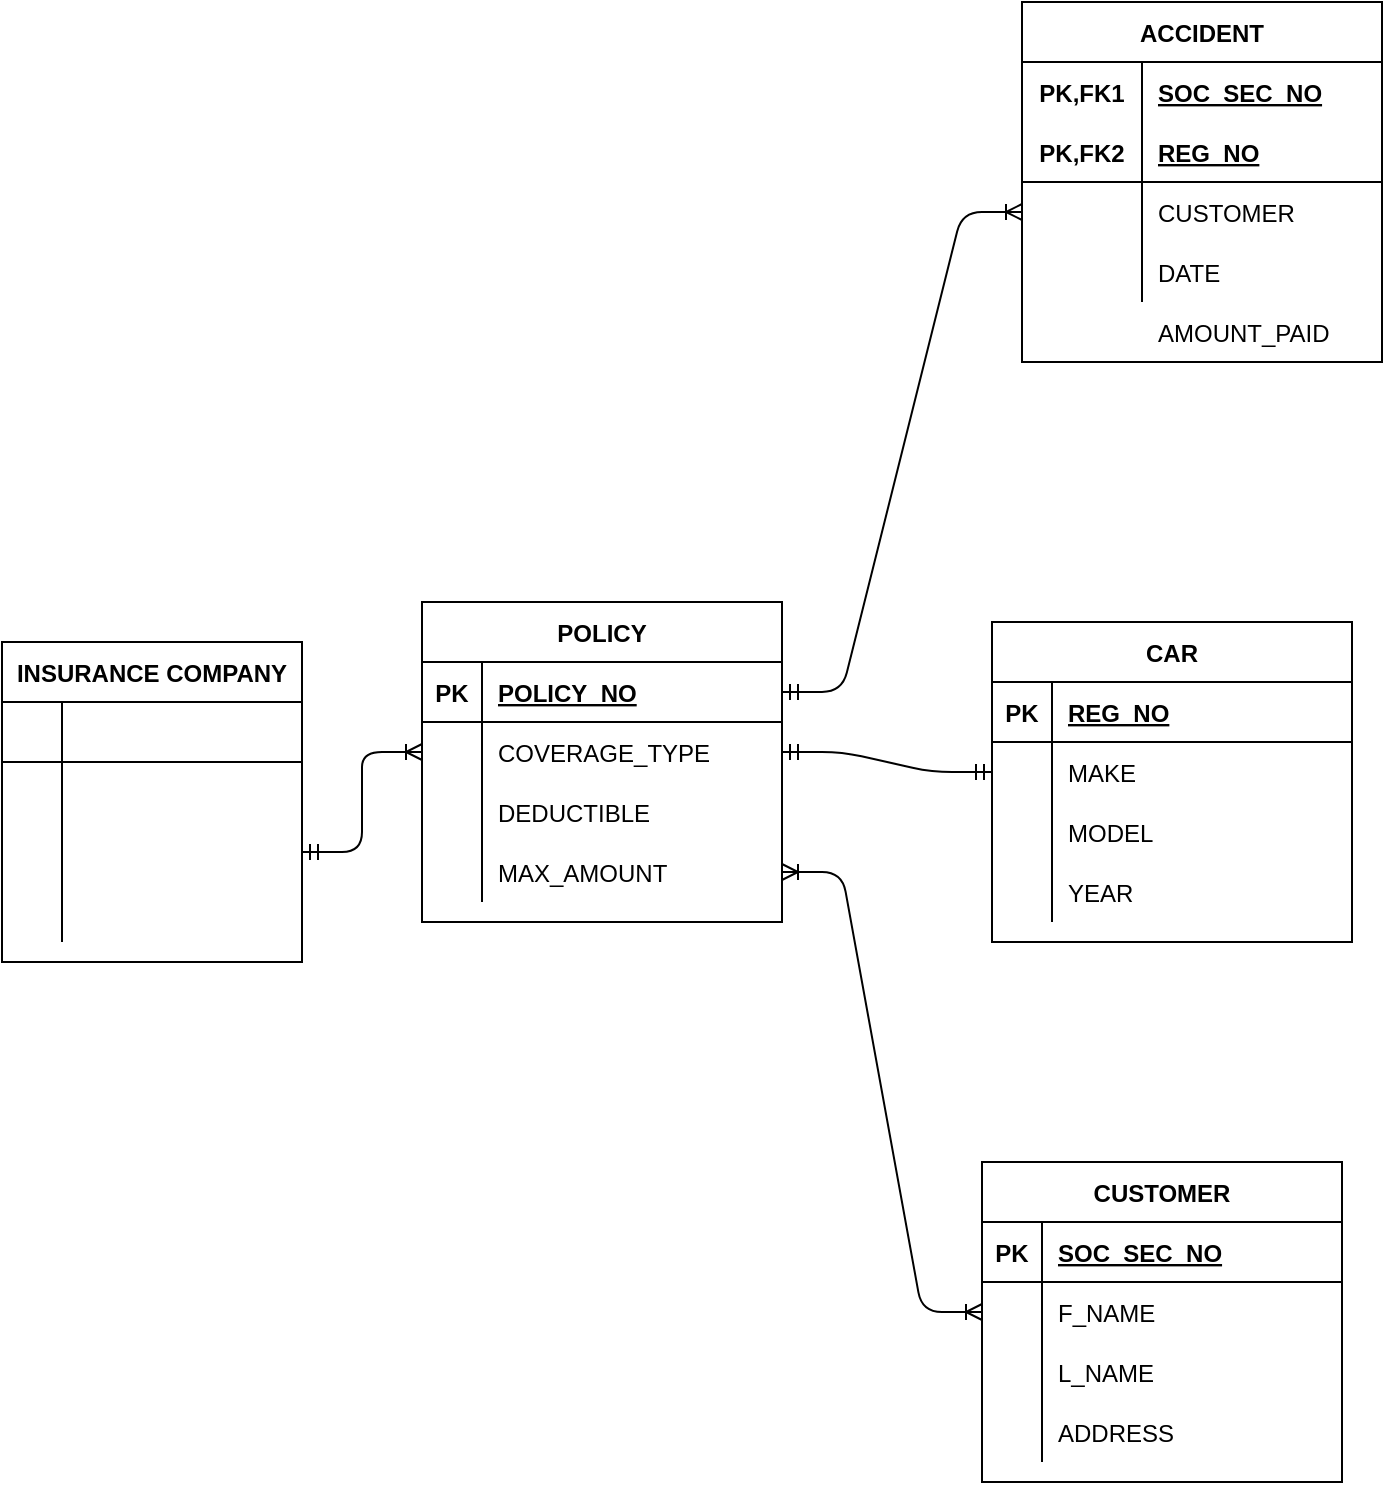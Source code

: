 <mxfile version="13.7.9" type="device"><diagram id="4oCGfMvNwz3n_GDPfIF8" name="Page-1"><mxGraphModel dx="918" dy="1427" grid="1" gridSize="10" guides="1" tooltips="1" connect="1" arrows="1" fold="1" page="1" pageScale="1" pageWidth="850" pageHeight="1100" math="0" shadow="0"><root><mxCell id="0"/><mxCell id="1" parent="0"/><mxCell id="aKJityNHnYSPcmRZwbwO-5" value="" style="edgeStyle=entityRelationEdgeStyle;fontSize=12;html=1;endArrow=ERoneToMany;startArrow=ERmandOne;exitX=1;exitY=0.5;exitDx=0;exitDy=0;entryX=0;entryY=0.5;entryDx=0;entryDy=0;" edge="1" parent="1" source="aKJityNHnYSPcmRZwbwO-22" target="aKJityNHnYSPcmRZwbwO-32"><mxGeometry width="100" height="100" relative="1" as="geometry"><mxPoint x="190" y="440" as="sourcePoint"/><mxPoint x="296.96" y="437.98" as="targetPoint"/></mxGeometry></mxCell><mxCell id="aKJityNHnYSPcmRZwbwO-8" value="" style="edgeStyle=entityRelationEdgeStyle;fontSize=12;html=1;endArrow=ERoneToMany;startArrow=ERmandOne;entryX=0;entryY=0.5;entryDx=0;entryDy=0;exitX=1;exitY=0.5;exitDx=0;exitDy=0;" edge="1" parent="1" source="aKJityNHnYSPcmRZwbwO-29" target="aKJityNHnYSPcmRZwbwO-49"><mxGeometry width="100" height="100" relative="1" as="geometry"><mxPoint x="410" y="345" as="sourcePoint"/><mxPoint x="470" y="160" as="targetPoint"/></mxGeometry></mxCell><mxCell id="aKJityNHnYSPcmRZwbwO-12" value="" style="edgeStyle=entityRelationEdgeStyle;fontSize=12;html=1;endArrow=ERoneToMany;startArrow=ERoneToMany;exitX=1;exitY=0.5;exitDx=0;exitDy=0;entryX=0;entryY=0.5;entryDx=0;entryDy=0;" edge="1" parent="1" source="aKJityNHnYSPcmRZwbwO-38" target="aKJityNHnYSPcmRZwbwO-60"><mxGeometry width="100" height="100" relative="1" as="geometry"><mxPoint x="410.0" y="384" as="sourcePoint"/><mxPoint x="477.92" y="515" as="targetPoint"/></mxGeometry></mxCell><mxCell id="aKJityNHnYSPcmRZwbwO-55" value="AMOUNT_PAID" style="shape=partialRectangle;connectable=0;fillColor=none;top=0;left=0;bottom=0;right=0;align=left;spacingLeft=6;overflow=hidden;" vertex="1" parent="1"><mxGeometry x="590" y="200" width="120" height="30" as="geometry"/></mxCell><mxCell id="aKJityNHnYSPcmRZwbwO-15" value="INSURANCE COMPANY" style="shape=table;startSize=30;container=1;collapsible=1;childLayout=tableLayout;fixedRows=1;rowLines=0;fontStyle=1;align=center;resizeLast=1;" vertex="1" parent="1"><mxGeometry x="20" y="370" width="150" height="160" as="geometry"/></mxCell><mxCell id="aKJityNHnYSPcmRZwbwO-16" value="" style="shape=partialRectangle;collapsible=0;dropTarget=0;pointerEvents=0;fillColor=none;top=0;left=0;bottom=1;right=0;points=[[0,0.5],[1,0.5]];portConstraint=eastwest;" vertex="1" parent="aKJityNHnYSPcmRZwbwO-15"><mxGeometry y="30" width="150" height="30" as="geometry"/></mxCell><mxCell id="aKJityNHnYSPcmRZwbwO-17" value="" style="shape=partialRectangle;connectable=0;fillColor=none;top=0;left=0;bottom=0;right=0;fontStyle=1;overflow=hidden;" vertex="1" parent="aKJityNHnYSPcmRZwbwO-16"><mxGeometry width="30" height="30" as="geometry"/></mxCell><mxCell id="aKJityNHnYSPcmRZwbwO-18" value="" style="shape=partialRectangle;connectable=0;fillColor=none;top=0;left=0;bottom=0;right=0;align=left;spacingLeft=6;fontStyle=5;overflow=hidden;" vertex="1" parent="aKJityNHnYSPcmRZwbwO-16"><mxGeometry x="30" width="120" height="30" as="geometry"/></mxCell><mxCell id="aKJityNHnYSPcmRZwbwO-19" value="" style="shape=partialRectangle;collapsible=0;dropTarget=0;pointerEvents=0;fillColor=none;top=0;left=0;bottom=0;right=0;points=[[0,0.5],[1,0.5]];portConstraint=eastwest;" vertex="1" parent="aKJityNHnYSPcmRZwbwO-15"><mxGeometry y="60" width="150" height="30" as="geometry"/></mxCell><mxCell id="aKJityNHnYSPcmRZwbwO-20" value="" style="shape=partialRectangle;connectable=0;fillColor=none;top=0;left=0;bottom=0;right=0;editable=1;overflow=hidden;" vertex="1" parent="aKJityNHnYSPcmRZwbwO-19"><mxGeometry width="30" height="30" as="geometry"/></mxCell><mxCell id="aKJityNHnYSPcmRZwbwO-21" value="" style="shape=partialRectangle;connectable=0;fillColor=none;top=0;left=0;bottom=0;right=0;align=left;spacingLeft=6;overflow=hidden;" vertex="1" parent="aKJityNHnYSPcmRZwbwO-19"><mxGeometry x="30" width="120" height="30" as="geometry"/></mxCell><mxCell id="aKJityNHnYSPcmRZwbwO-22" value="" style="shape=partialRectangle;collapsible=0;dropTarget=0;pointerEvents=0;fillColor=none;top=0;left=0;bottom=0;right=0;points=[[0,0.5],[1,0.5]];portConstraint=eastwest;" vertex="1" parent="aKJityNHnYSPcmRZwbwO-15"><mxGeometry y="90" width="150" height="30" as="geometry"/></mxCell><mxCell id="aKJityNHnYSPcmRZwbwO-23" value="" style="shape=partialRectangle;connectable=0;fillColor=none;top=0;left=0;bottom=0;right=0;editable=1;overflow=hidden;" vertex="1" parent="aKJityNHnYSPcmRZwbwO-22"><mxGeometry width="30" height="30" as="geometry"/></mxCell><mxCell id="aKJityNHnYSPcmRZwbwO-24" value="" style="shape=partialRectangle;connectable=0;fillColor=none;top=0;left=0;bottom=0;right=0;align=left;spacingLeft=6;overflow=hidden;" vertex="1" parent="aKJityNHnYSPcmRZwbwO-22"><mxGeometry x="30" width="120" height="30" as="geometry"/></mxCell><mxCell id="aKJityNHnYSPcmRZwbwO-25" value="" style="shape=partialRectangle;collapsible=0;dropTarget=0;pointerEvents=0;fillColor=none;top=0;left=0;bottom=0;right=0;points=[[0,0.5],[1,0.5]];portConstraint=eastwest;" vertex="1" parent="aKJityNHnYSPcmRZwbwO-15"><mxGeometry y="120" width="150" height="30" as="geometry"/></mxCell><mxCell id="aKJityNHnYSPcmRZwbwO-26" value="" style="shape=partialRectangle;connectable=0;fillColor=none;top=0;left=0;bottom=0;right=0;editable=1;overflow=hidden;" vertex="1" parent="aKJityNHnYSPcmRZwbwO-25"><mxGeometry width="30" height="30" as="geometry"/></mxCell><mxCell id="aKJityNHnYSPcmRZwbwO-27" value="" style="shape=partialRectangle;connectable=0;fillColor=none;top=0;left=0;bottom=0;right=0;align=left;spacingLeft=6;overflow=hidden;" vertex="1" parent="aKJityNHnYSPcmRZwbwO-25"><mxGeometry x="30" width="120" height="30" as="geometry"/></mxCell><mxCell id="aKJityNHnYSPcmRZwbwO-28" value="POLICY" style="shape=table;startSize=30;container=1;collapsible=1;childLayout=tableLayout;fixedRows=1;rowLines=0;fontStyle=1;align=center;resizeLast=1;" vertex="1" parent="1"><mxGeometry x="230" y="350" width="180" height="160" as="geometry"/></mxCell><mxCell id="aKJityNHnYSPcmRZwbwO-29" value="" style="shape=partialRectangle;collapsible=0;dropTarget=0;pointerEvents=0;fillColor=none;top=0;left=0;bottom=1;right=0;points=[[0,0.5],[1,0.5]];portConstraint=eastwest;" vertex="1" parent="aKJityNHnYSPcmRZwbwO-28"><mxGeometry y="30" width="180" height="30" as="geometry"/></mxCell><mxCell id="aKJityNHnYSPcmRZwbwO-30" value="PK" style="shape=partialRectangle;connectable=0;fillColor=none;top=0;left=0;bottom=0;right=0;fontStyle=1;overflow=hidden;" vertex="1" parent="aKJityNHnYSPcmRZwbwO-29"><mxGeometry width="30" height="30" as="geometry"/></mxCell><mxCell id="aKJityNHnYSPcmRZwbwO-31" value="POLICY_NO" style="shape=partialRectangle;connectable=0;fillColor=none;top=0;left=0;bottom=0;right=0;align=left;spacingLeft=6;fontStyle=5;overflow=hidden;" vertex="1" parent="aKJityNHnYSPcmRZwbwO-29"><mxGeometry x="30" width="150" height="30" as="geometry"/></mxCell><mxCell id="aKJityNHnYSPcmRZwbwO-32" value="" style="shape=partialRectangle;collapsible=0;dropTarget=0;pointerEvents=0;fillColor=none;top=0;left=0;bottom=0;right=0;points=[[0,0.5],[1,0.5]];portConstraint=eastwest;" vertex="1" parent="aKJityNHnYSPcmRZwbwO-28"><mxGeometry y="60" width="180" height="30" as="geometry"/></mxCell><mxCell id="aKJityNHnYSPcmRZwbwO-33" value="" style="shape=partialRectangle;connectable=0;fillColor=none;top=0;left=0;bottom=0;right=0;editable=1;overflow=hidden;" vertex="1" parent="aKJityNHnYSPcmRZwbwO-32"><mxGeometry width="30" height="30" as="geometry"/></mxCell><mxCell id="aKJityNHnYSPcmRZwbwO-34" value="COVERAGE_TYPE" style="shape=partialRectangle;connectable=0;fillColor=none;top=0;left=0;bottom=0;right=0;align=left;spacingLeft=6;overflow=hidden;" vertex="1" parent="aKJityNHnYSPcmRZwbwO-32"><mxGeometry x="30" width="150" height="30" as="geometry"/></mxCell><mxCell id="aKJityNHnYSPcmRZwbwO-35" value="" style="shape=partialRectangle;collapsible=0;dropTarget=0;pointerEvents=0;fillColor=none;top=0;left=0;bottom=0;right=0;points=[[0,0.5],[1,0.5]];portConstraint=eastwest;" vertex="1" parent="aKJityNHnYSPcmRZwbwO-28"><mxGeometry y="90" width="180" height="30" as="geometry"/></mxCell><mxCell id="aKJityNHnYSPcmRZwbwO-36" value="" style="shape=partialRectangle;connectable=0;fillColor=none;top=0;left=0;bottom=0;right=0;editable=1;overflow=hidden;" vertex="1" parent="aKJityNHnYSPcmRZwbwO-35"><mxGeometry width="30" height="30" as="geometry"/></mxCell><mxCell id="aKJityNHnYSPcmRZwbwO-37" value="DEDUCTIBLE" style="shape=partialRectangle;connectable=0;fillColor=none;top=0;left=0;bottom=0;right=0;align=left;spacingLeft=6;overflow=hidden;" vertex="1" parent="aKJityNHnYSPcmRZwbwO-35"><mxGeometry x="30" width="150" height="30" as="geometry"/></mxCell><mxCell id="aKJityNHnYSPcmRZwbwO-38" value="" style="shape=partialRectangle;collapsible=0;dropTarget=0;pointerEvents=0;fillColor=none;top=0;left=0;bottom=0;right=0;points=[[0,0.5],[1,0.5]];portConstraint=eastwest;" vertex="1" parent="aKJityNHnYSPcmRZwbwO-28"><mxGeometry y="120" width="180" height="30" as="geometry"/></mxCell><mxCell id="aKJityNHnYSPcmRZwbwO-39" value="" style="shape=partialRectangle;connectable=0;fillColor=none;top=0;left=0;bottom=0;right=0;editable=1;overflow=hidden;" vertex="1" parent="aKJityNHnYSPcmRZwbwO-38"><mxGeometry width="30" height="30" as="geometry"/></mxCell><mxCell id="aKJityNHnYSPcmRZwbwO-40" value="MAX_AMOUNT" style="shape=partialRectangle;connectable=0;fillColor=none;top=0;left=0;bottom=0;right=0;align=left;spacingLeft=6;overflow=hidden;" vertex="1" parent="aKJityNHnYSPcmRZwbwO-38"><mxGeometry x="30" width="150" height="30" as="geometry"/></mxCell><mxCell id="aKJityNHnYSPcmRZwbwO-56" value="CUSTOMER" style="shape=table;startSize=30;container=1;collapsible=1;childLayout=tableLayout;fixedRows=1;rowLines=0;fontStyle=1;align=center;resizeLast=1;" vertex="1" parent="1"><mxGeometry x="510" y="630" width="180" height="160" as="geometry"/></mxCell><mxCell id="aKJityNHnYSPcmRZwbwO-57" value="" style="shape=partialRectangle;collapsible=0;dropTarget=0;pointerEvents=0;fillColor=none;top=0;left=0;bottom=1;right=0;points=[[0,0.5],[1,0.5]];portConstraint=eastwest;" vertex="1" parent="aKJityNHnYSPcmRZwbwO-56"><mxGeometry y="30" width="180" height="30" as="geometry"/></mxCell><mxCell id="aKJityNHnYSPcmRZwbwO-58" value="PK" style="shape=partialRectangle;connectable=0;fillColor=none;top=0;left=0;bottom=0;right=0;fontStyle=1;overflow=hidden;" vertex="1" parent="aKJityNHnYSPcmRZwbwO-57"><mxGeometry width="30" height="30" as="geometry"/></mxCell><mxCell id="aKJityNHnYSPcmRZwbwO-59" value="SOC_SEC_NO" style="shape=partialRectangle;connectable=0;fillColor=none;top=0;left=0;bottom=0;right=0;align=left;spacingLeft=6;fontStyle=5;overflow=hidden;" vertex="1" parent="aKJityNHnYSPcmRZwbwO-57"><mxGeometry x="30" width="150" height="30" as="geometry"/></mxCell><mxCell id="aKJityNHnYSPcmRZwbwO-60" value="" style="shape=partialRectangle;collapsible=0;dropTarget=0;pointerEvents=0;fillColor=none;top=0;left=0;bottom=0;right=0;points=[[0,0.5],[1,0.5]];portConstraint=eastwest;" vertex="1" parent="aKJityNHnYSPcmRZwbwO-56"><mxGeometry y="60" width="180" height="30" as="geometry"/></mxCell><mxCell id="aKJityNHnYSPcmRZwbwO-61" value="" style="shape=partialRectangle;connectable=0;fillColor=none;top=0;left=0;bottom=0;right=0;editable=1;overflow=hidden;" vertex="1" parent="aKJityNHnYSPcmRZwbwO-60"><mxGeometry width="30" height="30" as="geometry"/></mxCell><mxCell id="aKJityNHnYSPcmRZwbwO-62" value="F_NAME" style="shape=partialRectangle;connectable=0;fillColor=none;top=0;left=0;bottom=0;right=0;align=left;spacingLeft=6;overflow=hidden;" vertex="1" parent="aKJityNHnYSPcmRZwbwO-60"><mxGeometry x="30" width="150" height="30" as="geometry"/></mxCell><mxCell id="aKJityNHnYSPcmRZwbwO-63" value="" style="shape=partialRectangle;collapsible=0;dropTarget=0;pointerEvents=0;fillColor=none;top=0;left=0;bottom=0;right=0;points=[[0,0.5],[1,0.5]];portConstraint=eastwest;" vertex="1" parent="aKJityNHnYSPcmRZwbwO-56"><mxGeometry y="90" width="180" height="30" as="geometry"/></mxCell><mxCell id="aKJityNHnYSPcmRZwbwO-64" value="" style="shape=partialRectangle;connectable=0;fillColor=none;top=0;left=0;bottom=0;right=0;editable=1;overflow=hidden;" vertex="1" parent="aKJityNHnYSPcmRZwbwO-63"><mxGeometry width="30" height="30" as="geometry"/></mxCell><mxCell id="aKJityNHnYSPcmRZwbwO-65" value="L_NAME" style="shape=partialRectangle;connectable=0;fillColor=none;top=0;left=0;bottom=0;right=0;align=left;spacingLeft=6;overflow=hidden;" vertex="1" parent="aKJityNHnYSPcmRZwbwO-63"><mxGeometry x="30" width="150" height="30" as="geometry"/></mxCell><mxCell id="aKJityNHnYSPcmRZwbwO-66" value="" style="shape=partialRectangle;collapsible=0;dropTarget=0;pointerEvents=0;fillColor=none;top=0;left=0;bottom=0;right=0;points=[[0,0.5],[1,0.5]];portConstraint=eastwest;" vertex="1" parent="aKJityNHnYSPcmRZwbwO-56"><mxGeometry y="120" width="180" height="30" as="geometry"/></mxCell><mxCell id="aKJityNHnYSPcmRZwbwO-67" value="" style="shape=partialRectangle;connectable=0;fillColor=none;top=0;left=0;bottom=0;right=0;editable=1;overflow=hidden;" vertex="1" parent="aKJityNHnYSPcmRZwbwO-66"><mxGeometry width="30" height="30" as="geometry"/></mxCell><mxCell id="aKJityNHnYSPcmRZwbwO-68" value="ADDRESS" style="shape=partialRectangle;connectable=0;fillColor=none;top=0;left=0;bottom=0;right=0;align=left;spacingLeft=6;overflow=hidden;" vertex="1" parent="aKJityNHnYSPcmRZwbwO-66"><mxGeometry x="30" width="150" height="30" as="geometry"/></mxCell><mxCell id="aKJityNHnYSPcmRZwbwO-69" value="CAR" style="shape=table;startSize=30;container=1;collapsible=1;childLayout=tableLayout;fixedRows=1;rowLines=0;fontStyle=1;align=center;resizeLast=1;" vertex="1" parent="1"><mxGeometry x="515" y="360" width="180" height="160" as="geometry"/></mxCell><mxCell id="aKJityNHnYSPcmRZwbwO-70" value="" style="shape=partialRectangle;collapsible=0;dropTarget=0;pointerEvents=0;fillColor=none;top=0;left=0;bottom=1;right=0;points=[[0,0.5],[1,0.5]];portConstraint=eastwest;" vertex="1" parent="aKJityNHnYSPcmRZwbwO-69"><mxGeometry y="30" width="180" height="30" as="geometry"/></mxCell><mxCell id="aKJityNHnYSPcmRZwbwO-71" value="PK" style="shape=partialRectangle;connectable=0;fillColor=none;top=0;left=0;bottom=0;right=0;fontStyle=1;overflow=hidden;" vertex="1" parent="aKJityNHnYSPcmRZwbwO-70"><mxGeometry width="30" height="30" as="geometry"/></mxCell><mxCell id="aKJityNHnYSPcmRZwbwO-72" value="REG_NO" style="shape=partialRectangle;connectable=0;fillColor=none;top=0;left=0;bottom=0;right=0;align=left;spacingLeft=6;fontStyle=5;overflow=hidden;" vertex="1" parent="aKJityNHnYSPcmRZwbwO-70"><mxGeometry x="30" width="150" height="30" as="geometry"/></mxCell><mxCell id="aKJityNHnYSPcmRZwbwO-73" value="" style="shape=partialRectangle;collapsible=0;dropTarget=0;pointerEvents=0;fillColor=none;top=0;left=0;bottom=0;right=0;points=[[0,0.5],[1,0.5]];portConstraint=eastwest;" vertex="1" parent="aKJityNHnYSPcmRZwbwO-69"><mxGeometry y="60" width="180" height="30" as="geometry"/></mxCell><mxCell id="aKJityNHnYSPcmRZwbwO-74" value="" style="shape=partialRectangle;connectable=0;fillColor=none;top=0;left=0;bottom=0;right=0;editable=1;overflow=hidden;" vertex="1" parent="aKJityNHnYSPcmRZwbwO-73"><mxGeometry width="30" height="30" as="geometry"/></mxCell><mxCell id="aKJityNHnYSPcmRZwbwO-75" value="MAKE" style="shape=partialRectangle;connectable=0;fillColor=none;top=0;left=0;bottom=0;right=0;align=left;spacingLeft=6;overflow=hidden;" vertex="1" parent="aKJityNHnYSPcmRZwbwO-73"><mxGeometry x="30" width="150" height="30" as="geometry"/></mxCell><mxCell id="aKJityNHnYSPcmRZwbwO-76" value="" style="shape=partialRectangle;collapsible=0;dropTarget=0;pointerEvents=0;fillColor=none;top=0;left=0;bottom=0;right=0;points=[[0,0.5],[1,0.5]];portConstraint=eastwest;" vertex="1" parent="aKJityNHnYSPcmRZwbwO-69"><mxGeometry y="90" width="180" height="30" as="geometry"/></mxCell><mxCell id="aKJityNHnYSPcmRZwbwO-77" value="" style="shape=partialRectangle;connectable=0;fillColor=none;top=0;left=0;bottom=0;right=0;editable=1;overflow=hidden;" vertex="1" parent="aKJityNHnYSPcmRZwbwO-76"><mxGeometry width="30" height="30" as="geometry"/></mxCell><mxCell id="aKJityNHnYSPcmRZwbwO-78" value="MODEL" style="shape=partialRectangle;connectable=0;fillColor=none;top=0;left=0;bottom=0;right=0;align=left;spacingLeft=6;overflow=hidden;" vertex="1" parent="aKJityNHnYSPcmRZwbwO-76"><mxGeometry x="30" width="150" height="30" as="geometry"/></mxCell><mxCell id="aKJityNHnYSPcmRZwbwO-79" value="" style="shape=partialRectangle;collapsible=0;dropTarget=0;pointerEvents=0;fillColor=none;top=0;left=0;bottom=0;right=0;points=[[0,0.5],[1,0.5]];portConstraint=eastwest;" vertex="1" parent="aKJityNHnYSPcmRZwbwO-69"><mxGeometry y="120" width="180" height="30" as="geometry"/></mxCell><mxCell id="aKJityNHnYSPcmRZwbwO-80" value="" style="shape=partialRectangle;connectable=0;fillColor=none;top=0;left=0;bottom=0;right=0;editable=1;overflow=hidden;" vertex="1" parent="aKJityNHnYSPcmRZwbwO-79"><mxGeometry width="30" height="30" as="geometry"/></mxCell><mxCell id="aKJityNHnYSPcmRZwbwO-81" value="YEAR" style="shape=partialRectangle;connectable=0;fillColor=none;top=0;left=0;bottom=0;right=0;align=left;spacingLeft=6;overflow=hidden;" vertex="1" parent="aKJityNHnYSPcmRZwbwO-79"><mxGeometry x="30" width="150" height="30" as="geometry"/></mxCell><mxCell id="aKJityNHnYSPcmRZwbwO-83" value="" style="edgeStyle=entityRelationEdgeStyle;fontSize=12;html=1;endArrow=ERmandOne;startArrow=ERmandOne;entryX=0;entryY=0.5;entryDx=0;entryDy=0;exitX=1;exitY=0.5;exitDx=0;exitDy=0;" edge="1" parent="1" source="aKJityNHnYSPcmRZwbwO-32" target="aKJityNHnYSPcmRZwbwO-73"><mxGeometry width="100" height="100" relative="1" as="geometry"><mxPoint x="310" y="570" as="sourcePoint"/><mxPoint x="410" y="470" as="targetPoint"/></mxGeometry></mxCell><mxCell id="aKJityNHnYSPcmRZwbwO-42" value="ACCIDENT" style="shape=table;startSize=30;container=1;collapsible=1;childLayout=tableLayout;fixedRows=1;rowLines=0;fontStyle=1;align=center;resizeLast=1;" vertex="1" parent="1"><mxGeometry x="530" y="50" width="180" height="180" as="geometry"/></mxCell><mxCell id="aKJityNHnYSPcmRZwbwO-43" value="" style="shape=partialRectangle;collapsible=0;dropTarget=0;pointerEvents=0;fillColor=none;top=0;left=0;bottom=0;right=0;points=[[0,0.5],[1,0.5]];portConstraint=eastwest;" vertex="1" parent="aKJityNHnYSPcmRZwbwO-42"><mxGeometry y="30" width="180" height="30" as="geometry"/></mxCell><mxCell id="aKJityNHnYSPcmRZwbwO-44" value="PK,FK1" style="shape=partialRectangle;connectable=0;fillColor=none;top=0;left=0;bottom=0;right=0;fontStyle=1;overflow=hidden;" vertex="1" parent="aKJityNHnYSPcmRZwbwO-43"><mxGeometry width="60" height="30" as="geometry"/></mxCell><mxCell id="aKJityNHnYSPcmRZwbwO-45" value="SOC_SEC_NO" style="shape=partialRectangle;connectable=0;fillColor=none;top=0;left=0;bottom=0;right=0;align=left;spacingLeft=6;fontStyle=5;overflow=hidden;" vertex="1" parent="aKJityNHnYSPcmRZwbwO-43"><mxGeometry x="60" width="120" height="30" as="geometry"/></mxCell><mxCell id="aKJityNHnYSPcmRZwbwO-46" value="" style="shape=partialRectangle;collapsible=0;dropTarget=0;pointerEvents=0;fillColor=none;top=0;left=0;bottom=1;right=0;points=[[0,0.5],[1,0.5]];portConstraint=eastwest;" vertex="1" parent="aKJityNHnYSPcmRZwbwO-42"><mxGeometry y="60" width="180" height="30" as="geometry"/></mxCell><mxCell id="aKJityNHnYSPcmRZwbwO-47" value="PK,FK2" style="shape=partialRectangle;connectable=0;fillColor=none;top=0;left=0;bottom=0;right=0;fontStyle=1;overflow=hidden;" vertex="1" parent="aKJityNHnYSPcmRZwbwO-46"><mxGeometry width="60" height="30" as="geometry"/></mxCell><mxCell id="aKJityNHnYSPcmRZwbwO-48" value="REG_NO" style="shape=partialRectangle;connectable=0;fillColor=none;top=0;left=0;bottom=0;right=0;align=left;spacingLeft=6;fontStyle=5;overflow=hidden;" vertex="1" parent="aKJityNHnYSPcmRZwbwO-46"><mxGeometry x="60" width="120" height="30" as="geometry"/></mxCell><mxCell id="aKJityNHnYSPcmRZwbwO-49" value="" style="shape=partialRectangle;collapsible=0;dropTarget=0;pointerEvents=0;fillColor=none;top=0;left=0;bottom=0;right=0;points=[[0,0.5],[1,0.5]];portConstraint=eastwest;" vertex="1" parent="aKJityNHnYSPcmRZwbwO-42"><mxGeometry y="90" width="180" height="30" as="geometry"/></mxCell><mxCell id="aKJityNHnYSPcmRZwbwO-50" value="" style="shape=partialRectangle;connectable=0;fillColor=none;top=0;left=0;bottom=0;right=0;editable=1;overflow=hidden;" vertex="1" parent="aKJityNHnYSPcmRZwbwO-49"><mxGeometry width="60" height="30" as="geometry"/></mxCell><mxCell id="aKJityNHnYSPcmRZwbwO-51" value="CUSTOMER" style="shape=partialRectangle;connectable=0;fillColor=none;top=0;left=0;bottom=0;right=0;align=left;spacingLeft=6;overflow=hidden;" vertex="1" parent="aKJityNHnYSPcmRZwbwO-49"><mxGeometry x="60" width="120" height="30" as="geometry"/></mxCell><mxCell id="aKJityNHnYSPcmRZwbwO-52" value="" style="shape=partialRectangle;collapsible=0;dropTarget=0;pointerEvents=0;fillColor=none;top=0;left=0;bottom=0;right=0;points=[[0,0.5],[1,0.5]];portConstraint=eastwest;" vertex="1" parent="aKJityNHnYSPcmRZwbwO-42"><mxGeometry y="120" width="180" height="30" as="geometry"/></mxCell><mxCell id="aKJityNHnYSPcmRZwbwO-53" value="" style="shape=partialRectangle;connectable=0;fillColor=none;top=0;left=0;bottom=0;right=0;editable=1;overflow=hidden;" vertex="1" parent="aKJityNHnYSPcmRZwbwO-52"><mxGeometry width="60" height="30" as="geometry"/></mxCell><mxCell id="aKJityNHnYSPcmRZwbwO-54" value="DATE" style="shape=partialRectangle;connectable=0;fillColor=none;top=0;left=0;bottom=0;right=0;align=left;spacingLeft=6;overflow=hidden;" vertex="1" parent="aKJityNHnYSPcmRZwbwO-52"><mxGeometry x="60" width="120" height="30" as="geometry"/></mxCell></root></mxGraphModel></diagram></mxfile>